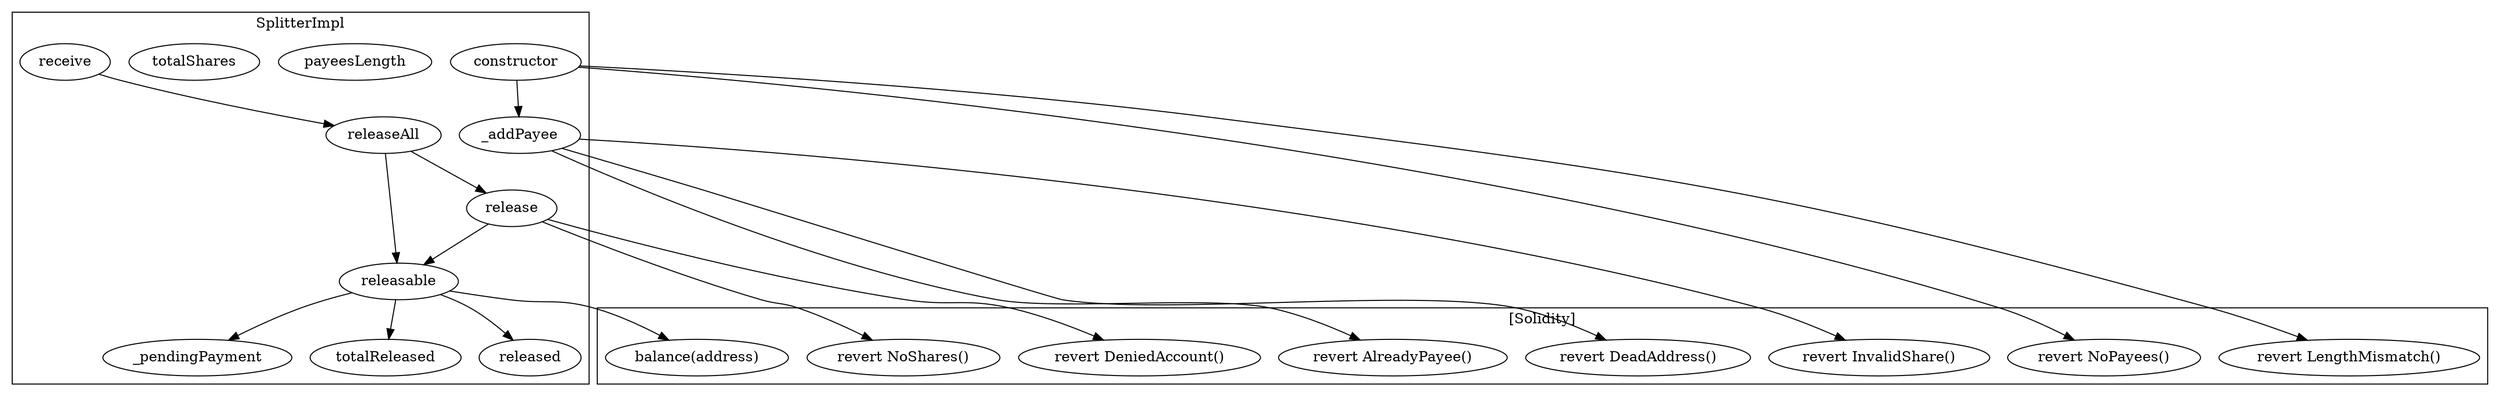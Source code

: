 strict digraph {
subgraph cluster_11935_SplitterImpl {
label = "SplitterImpl"
"11935_release" [label="release"]
"11935_constructor" [label="constructor"]
"11935_releasable" [label="releasable"]
"11935_payeesLength" [label="payeesLength"]
"11935__pendingPayment" [label="_pendingPayment"]
"11935_releaseAll" [label="releaseAll"]
"11935_totalShares" [label="totalShares"]
"11935_receive" [label="receive"]
"11935__addPayee" [label="_addPayee"]
"11935_totalReleased" [label="totalReleased"]
"11935_released" [label="released"]
"11935_releaseAll" -> "11935_releasable"
"11935_releaseAll" -> "11935_release"
"11935_receive" -> "11935_releaseAll"
"11935_constructor" -> "11935__addPayee"
"11935_release" -> "11935_releasable"
"11935_releasable" -> "11935__pendingPayment"
"11935_releasable" -> "11935_totalReleased"
"11935_releasable" -> "11935_released"
}subgraph cluster_solidity {
label = "[Solidity]"
"revert NoPayees()" 
"revert NoShares()" 
"balance(address)" 
"revert AlreadyPayee()" 
"revert DeniedAccount()" 
"revert DeadAddress()" 
"revert LengthMismatch()" 
"revert InvalidShare()" 
"11935_constructor" -> "revert LengthMismatch()"
"11935__addPayee" -> "revert InvalidShare()"
"11935_constructor" -> "revert NoPayees()"
"11935__addPayee" -> "revert DeadAddress()"
"11935_release" -> "revert NoShares()"
"11935_releasable" -> "balance(address)"
"11935__addPayee" -> "revert AlreadyPayee()"
"11935_release" -> "revert DeniedAccount()"
}
}